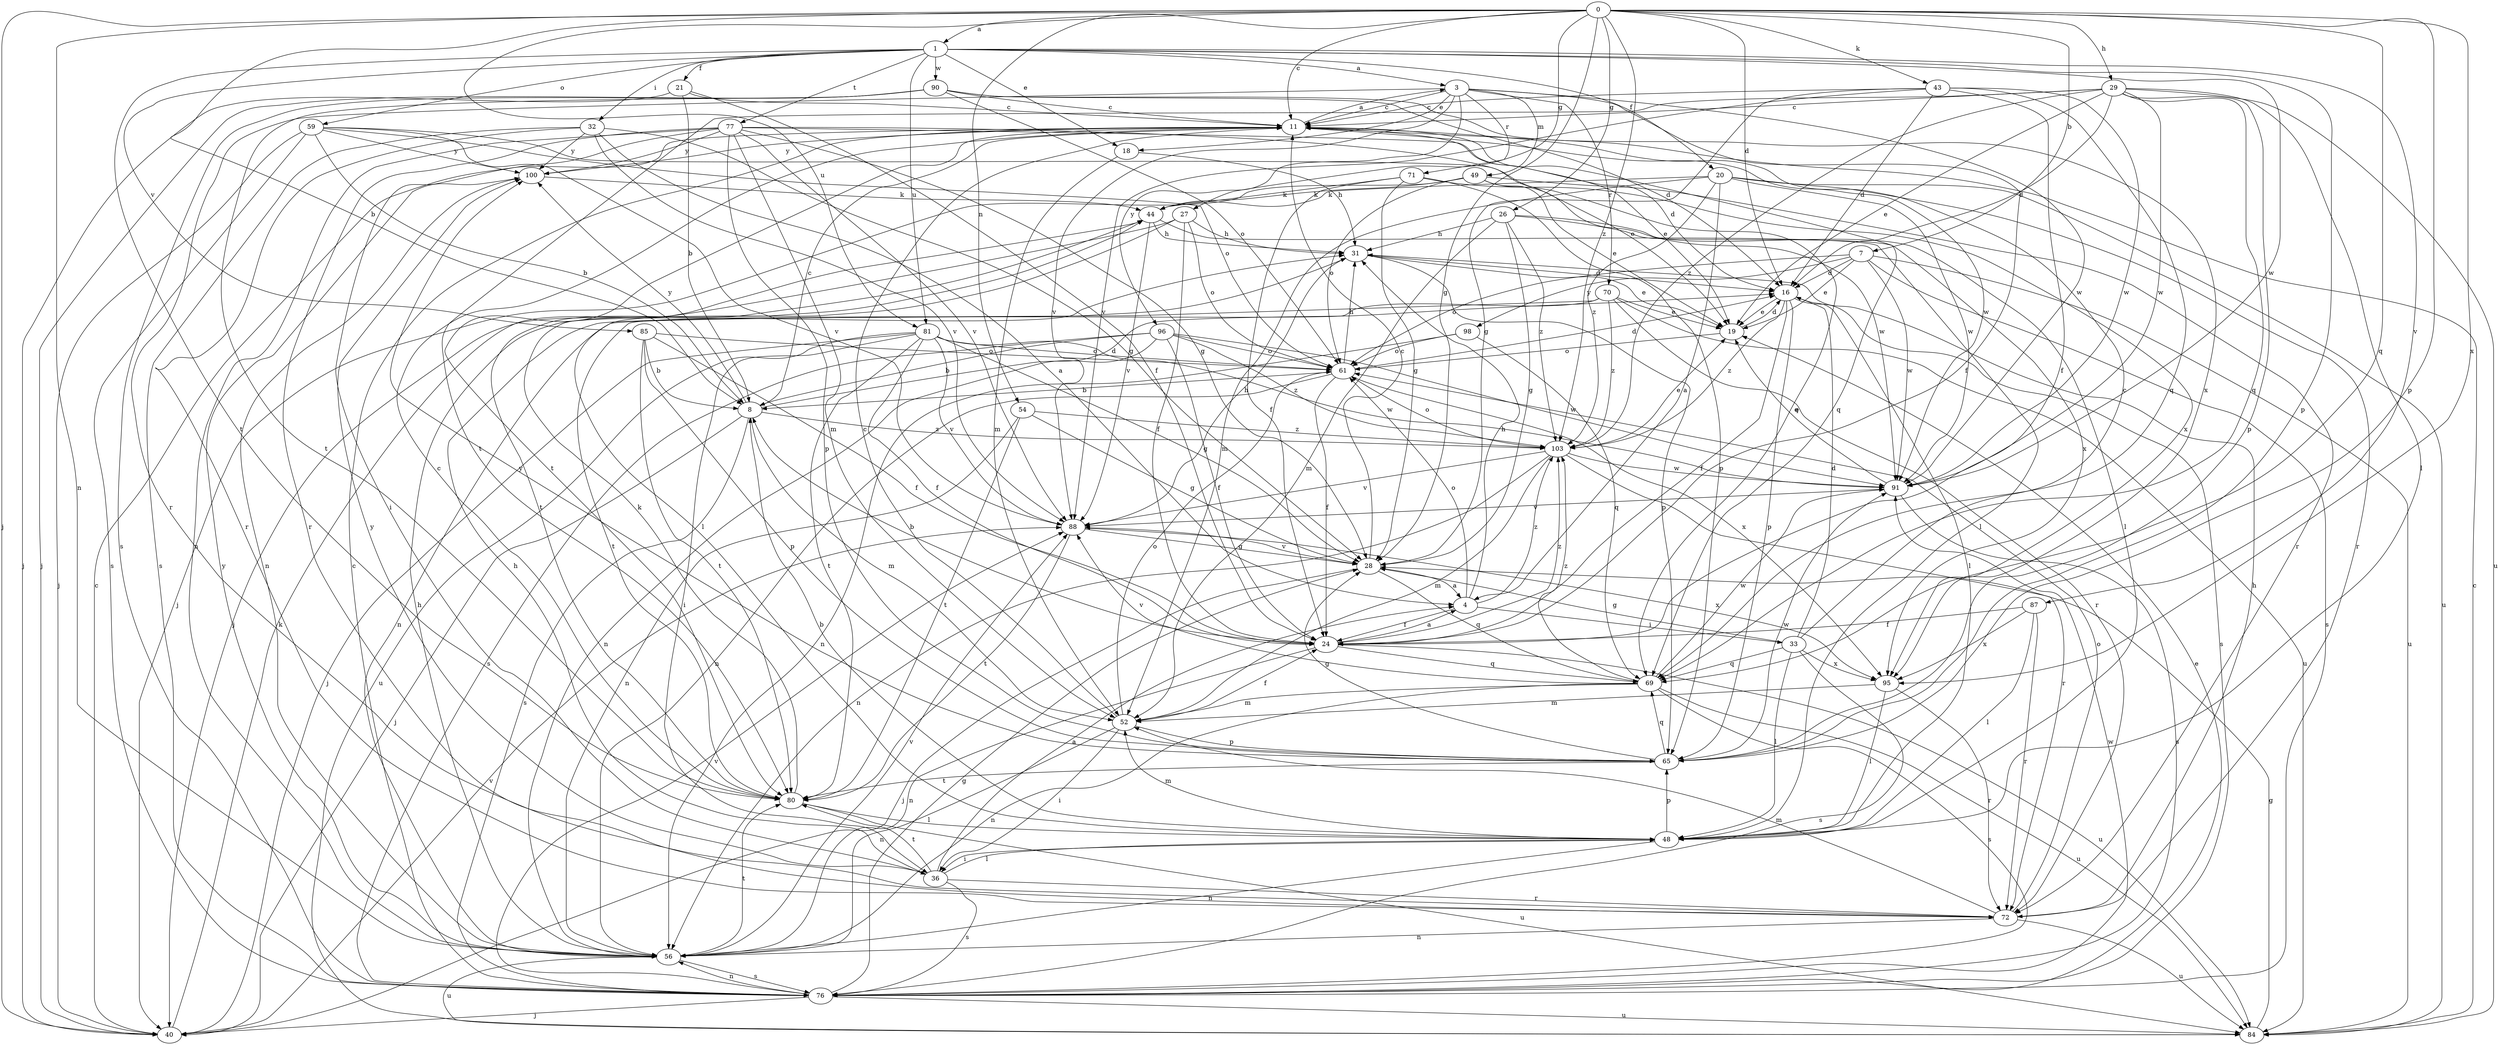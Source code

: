 strict digraph  {
0;
1;
3;
4;
7;
8;
11;
16;
18;
19;
20;
21;
24;
26;
27;
28;
29;
31;
32;
33;
36;
40;
43;
44;
48;
49;
52;
54;
56;
59;
61;
65;
69;
70;
71;
72;
76;
77;
80;
81;
84;
85;
87;
88;
90;
91;
95;
96;
98;
100;
103;
0 -> 1  [label=a];
0 -> 7  [label=b];
0 -> 8  [label=b];
0 -> 11  [label=c];
0 -> 16  [label=d];
0 -> 26  [label=g];
0 -> 27  [label=g];
0 -> 28  [label=g];
0 -> 29  [label=h];
0 -> 40  [label=j];
0 -> 43  [label=k];
0 -> 54  [label=n];
0 -> 56  [label=n];
0 -> 65  [label=p];
0 -> 69  [label=q];
0 -> 81  [label=u];
0 -> 95  [label=x];
0 -> 103  [label=z];
1 -> 3  [label=a];
1 -> 18  [label=e];
1 -> 20  [label=f];
1 -> 21  [label=f];
1 -> 32  [label=i];
1 -> 59  [label=o];
1 -> 65  [label=p];
1 -> 77  [label=t];
1 -> 80  [label=t];
1 -> 81  [label=u];
1 -> 85  [label=v];
1 -> 87  [label=v];
1 -> 90  [label=w];
1 -> 91  [label=w];
3 -> 11  [label=c];
3 -> 18  [label=e];
3 -> 24  [label=f];
3 -> 49  [label=m];
3 -> 70  [label=r];
3 -> 71  [label=r];
3 -> 72  [label=r];
3 -> 88  [label=v];
3 -> 91  [label=w];
3 -> 96  [label=y];
4 -> 24  [label=f];
4 -> 31  [label=h];
4 -> 33  [label=i];
4 -> 61  [label=o];
4 -> 103  [label=z];
7 -> 16  [label=d];
7 -> 19  [label=e];
7 -> 61  [label=o];
7 -> 76  [label=s];
7 -> 84  [label=u];
7 -> 91  [label=w];
7 -> 98  [label=y];
8 -> 11  [label=c];
8 -> 16  [label=d];
8 -> 40  [label=j];
8 -> 52  [label=m];
8 -> 76  [label=s];
8 -> 100  [label=y];
8 -> 103  [label=z];
11 -> 3  [label=a];
11 -> 19  [label=e];
11 -> 69  [label=q];
11 -> 80  [label=t];
11 -> 91  [label=w];
11 -> 100  [label=y];
16 -> 19  [label=e];
16 -> 24  [label=f];
16 -> 48  [label=l];
16 -> 65  [label=p];
16 -> 76  [label=s];
16 -> 103  [label=z];
18 -> 31  [label=h];
18 -> 52  [label=m];
19 -> 16  [label=d];
19 -> 61  [label=o];
20 -> 4  [label=a];
20 -> 44  [label=k];
20 -> 52  [label=m];
20 -> 72  [label=r];
20 -> 84  [label=u];
20 -> 91  [label=w];
20 -> 103  [label=z];
21 -> 8  [label=b];
21 -> 11  [label=c];
21 -> 24  [label=f];
21 -> 40  [label=j];
24 -> 4  [label=a];
24 -> 8  [label=b];
24 -> 56  [label=n];
24 -> 69  [label=q];
24 -> 84  [label=u];
24 -> 103  [label=z];
26 -> 28  [label=g];
26 -> 31  [label=h];
26 -> 48  [label=l];
26 -> 52  [label=m];
26 -> 95  [label=x];
26 -> 103  [label=z];
27 -> 24  [label=f];
27 -> 31  [label=h];
27 -> 40  [label=j];
27 -> 48  [label=l];
27 -> 61  [label=o];
28 -> 4  [label=a];
28 -> 11  [label=c];
28 -> 40  [label=j];
28 -> 69  [label=q];
28 -> 88  [label=v];
29 -> 11  [label=c];
29 -> 16  [label=d];
29 -> 19  [label=e];
29 -> 48  [label=l];
29 -> 65  [label=p];
29 -> 69  [label=q];
29 -> 80  [label=t];
29 -> 84  [label=u];
29 -> 91  [label=w];
29 -> 103  [label=z];
31 -> 16  [label=d];
31 -> 19  [label=e];
31 -> 65  [label=p];
32 -> 4  [label=a];
32 -> 28  [label=g];
32 -> 72  [label=r];
32 -> 76  [label=s];
32 -> 88  [label=v];
32 -> 100  [label=y];
33 -> 11  [label=c];
33 -> 16  [label=d];
33 -> 28  [label=g];
33 -> 48  [label=l];
33 -> 69  [label=q];
33 -> 76  [label=s];
33 -> 95  [label=x];
36 -> 4  [label=a];
36 -> 31  [label=h];
36 -> 48  [label=l];
36 -> 72  [label=r];
36 -> 76  [label=s];
36 -> 80  [label=t];
36 -> 100  [label=y];
40 -> 11  [label=c];
40 -> 44  [label=k];
40 -> 88  [label=v];
43 -> 11  [label=c];
43 -> 16  [label=d];
43 -> 24  [label=f];
43 -> 28  [label=g];
43 -> 69  [label=q];
43 -> 88  [label=v];
43 -> 91  [label=w];
44 -> 31  [label=h];
44 -> 48  [label=l];
44 -> 80  [label=t];
44 -> 88  [label=v];
48 -> 8  [label=b];
48 -> 36  [label=i];
48 -> 52  [label=m];
48 -> 56  [label=n];
48 -> 65  [label=p];
49 -> 19  [label=e];
49 -> 40  [label=j];
49 -> 44  [label=k];
49 -> 61  [label=o];
49 -> 72  [label=r];
49 -> 91  [label=w];
52 -> 11  [label=c];
52 -> 24  [label=f];
52 -> 36  [label=i];
52 -> 56  [label=n];
52 -> 61  [label=o];
52 -> 65  [label=p];
54 -> 28  [label=g];
54 -> 56  [label=n];
54 -> 80  [label=t];
54 -> 103  [label=z];
56 -> 31  [label=h];
56 -> 76  [label=s];
56 -> 80  [label=t];
56 -> 84  [label=u];
56 -> 88  [label=v];
56 -> 100  [label=y];
59 -> 8  [label=b];
59 -> 40  [label=j];
59 -> 61  [label=o];
59 -> 69  [label=q];
59 -> 76  [label=s];
59 -> 88  [label=v];
59 -> 100  [label=y];
61 -> 8  [label=b];
61 -> 16  [label=d];
61 -> 24  [label=f];
61 -> 31  [label=h];
61 -> 56  [label=n];
61 -> 95  [label=x];
65 -> 28  [label=g];
65 -> 69  [label=q];
65 -> 80  [label=t];
65 -> 91  [label=w];
65 -> 100  [label=y];
69 -> 52  [label=m];
69 -> 56  [label=n];
69 -> 76  [label=s];
69 -> 84  [label=u];
69 -> 88  [label=v];
69 -> 91  [label=w];
69 -> 103  [label=z];
70 -> 19  [label=e];
70 -> 56  [label=n];
70 -> 72  [label=r];
70 -> 80  [label=t];
70 -> 84  [label=u];
70 -> 103  [label=z];
71 -> 24  [label=f];
71 -> 28  [label=g];
71 -> 44  [label=k];
71 -> 65  [label=p];
71 -> 95  [label=x];
72 -> 31  [label=h];
72 -> 52  [label=m];
72 -> 56  [label=n];
72 -> 61  [label=o];
72 -> 84  [label=u];
76 -> 11  [label=c];
76 -> 19  [label=e];
76 -> 28  [label=g];
76 -> 40  [label=j];
76 -> 56  [label=n];
76 -> 84  [label=u];
76 -> 88  [label=v];
76 -> 91  [label=w];
77 -> 16  [label=d];
77 -> 19  [label=e];
77 -> 28  [label=g];
77 -> 36  [label=i];
77 -> 52  [label=m];
77 -> 56  [label=n];
77 -> 65  [label=p];
77 -> 72  [label=r];
77 -> 88  [label=v];
77 -> 100  [label=y];
80 -> 11  [label=c];
80 -> 44  [label=k];
80 -> 48  [label=l];
80 -> 84  [label=u];
81 -> 24  [label=f];
81 -> 28  [label=g];
81 -> 36  [label=i];
81 -> 40  [label=j];
81 -> 61  [label=o];
81 -> 80  [label=t];
81 -> 84  [label=u];
81 -> 88  [label=v];
81 -> 91  [label=w];
84 -> 11  [label=c];
84 -> 28  [label=g];
85 -> 8  [label=b];
85 -> 24  [label=f];
85 -> 61  [label=o];
85 -> 65  [label=p];
85 -> 80  [label=t];
87 -> 24  [label=f];
87 -> 48  [label=l];
87 -> 72  [label=r];
87 -> 95  [label=x];
88 -> 28  [label=g];
88 -> 31  [label=h];
88 -> 80  [label=t];
88 -> 95  [label=x];
90 -> 11  [label=c];
90 -> 16  [label=d];
90 -> 40  [label=j];
90 -> 61  [label=o];
90 -> 76  [label=s];
90 -> 80  [label=t];
90 -> 95  [label=x];
91 -> 19  [label=e];
91 -> 76  [label=s];
91 -> 88  [label=v];
95 -> 48  [label=l];
95 -> 52  [label=m];
95 -> 72  [label=r];
96 -> 8  [label=b];
96 -> 24  [label=f];
96 -> 56  [label=n];
96 -> 61  [label=o];
96 -> 76  [label=s];
96 -> 91  [label=w];
96 -> 103  [label=z];
98 -> 56  [label=n];
98 -> 61  [label=o];
98 -> 69  [label=q];
100 -> 44  [label=k];
100 -> 56  [label=n];
103 -> 19  [label=e];
103 -> 52  [label=m];
103 -> 56  [label=n];
103 -> 61  [label=o];
103 -> 72  [label=r];
103 -> 88  [label=v];
103 -> 91  [label=w];
}
